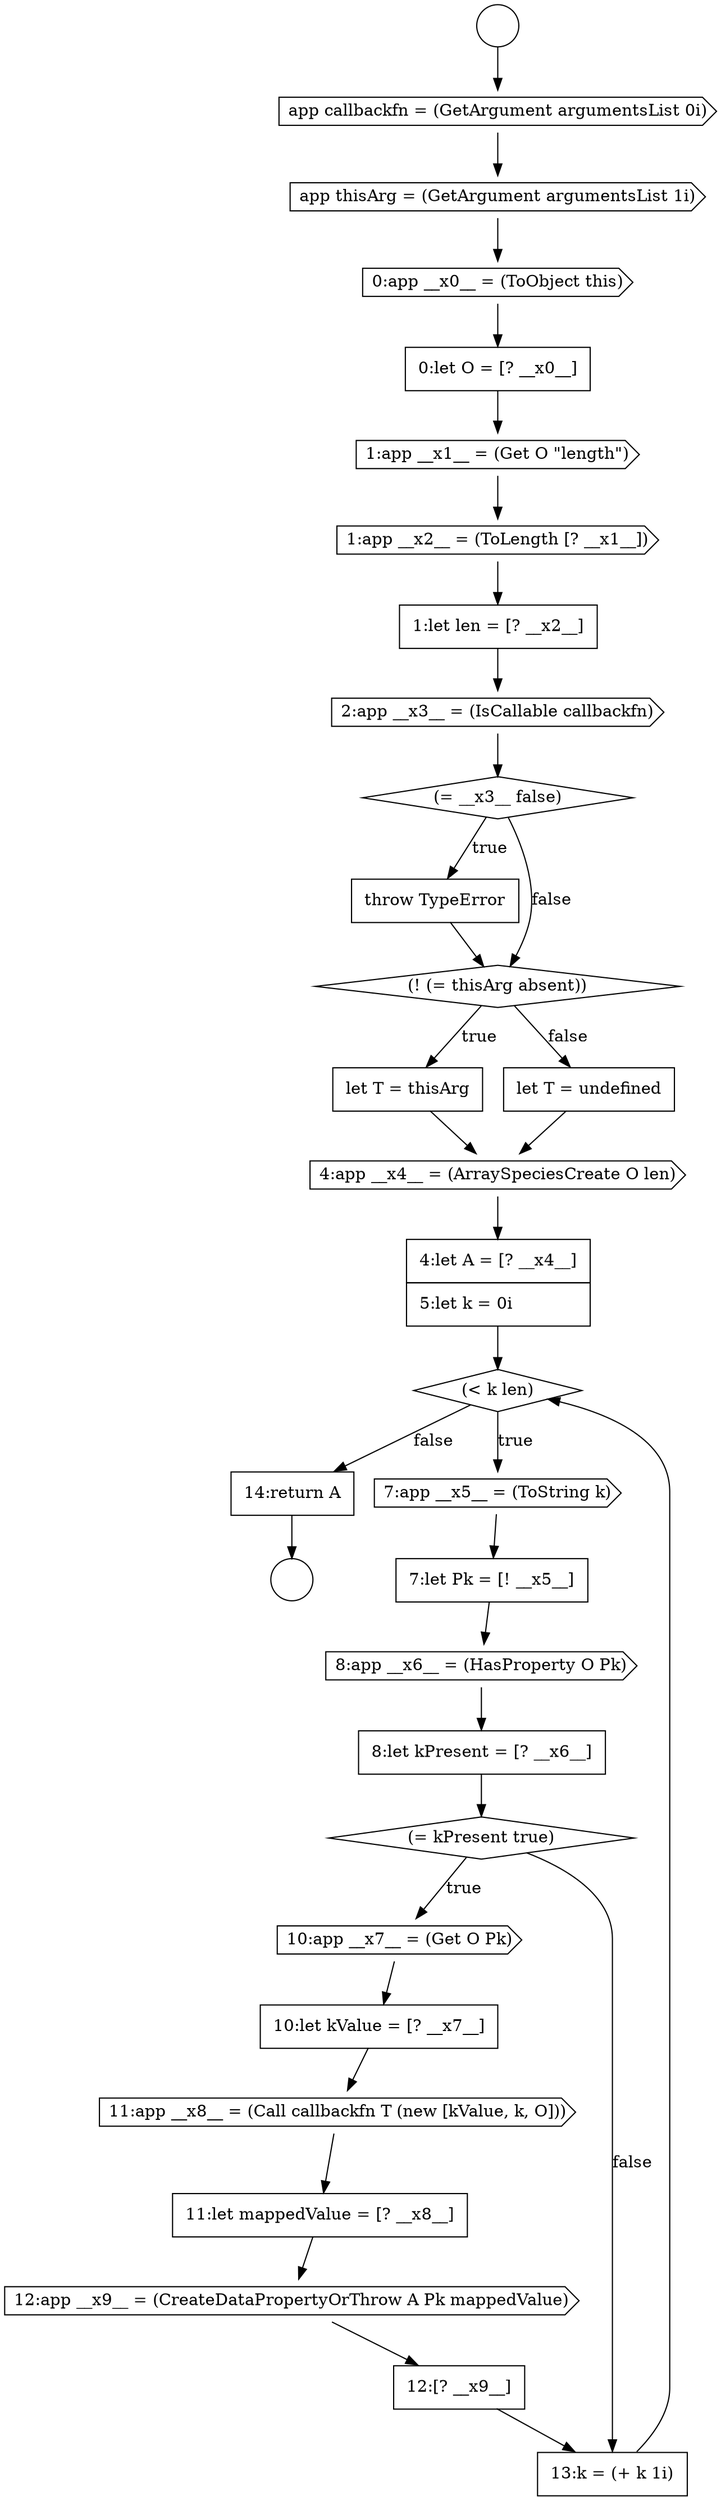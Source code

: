 digraph {
  node14171 [shape=none, margin=0, label=<<font color="black">
    <table border="0" cellborder="1" cellspacing="0" cellpadding="10">
      <tr><td align="left">14:return A</td></tr>
    </table>
  </font>> color="black" fillcolor="white" style=filled]
  node14156 [shape=cds, label=<<font color="black">4:app __x4__ = (ArraySpeciesCreate O len)</font>> color="black" fillcolor="white" style=filled]
  node14149 [shape=none, margin=0, label=<<font color="black">
    <table border="0" cellborder="1" cellspacing="0" cellpadding="10">
      <tr><td align="left">1:let len = [? __x2__]</td></tr>
    </table>
  </font>> color="black" fillcolor="white" style=filled]
  node14168 [shape=cds, label=<<font color="black">12:app __x9__ = (CreateDataPropertyOrThrow A Pk mappedValue)</font>> color="black" fillcolor="white" style=filled]
  node14141 [shape=circle label=" " color="black" fillcolor="white" style=filled]
  node14164 [shape=cds, label=<<font color="black">10:app __x7__ = (Get O Pk)</font>> color="black" fillcolor="white" style=filled]
  node14160 [shape=none, margin=0, label=<<font color="black">
    <table border="0" cellborder="1" cellspacing="0" cellpadding="10">
      <tr><td align="left">7:let Pk = [! __x5__]</td></tr>
    </table>
  </font>> color="black" fillcolor="white" style=filled]
  node14162 [shape=none, margin=0, label=<<font color="black">
    <table border="0" cellborder="1" cellspacing="0" cellpadding="10">
      <tr><td align="left">8:let kPresent = [? __x6__]</td></tr>
    </table>
  </font>> color="black" fillcolor="white" style=filled]
  node14167 [shape=none, margin=0, label=<<font color="black">
    <table border="0" cellborder="1" cellspacing="0" cellpadding="10">
      <tr><td align="left">11:let mappedValue = [? __x8__]</td></tr>
    </table>
  </font>> color="black" fillcolor="white" style=filled]
  node14148 [shape=cds, label=<<font color="black">1:app __x2__ = (ToLength [? __x1__])</font>> color="black" fillcolor="white" style=filled]
  node14157 [shape=none, margin=0, label=<<font color="black">
    <table border="0" cellborder="1" cellspacing="0" cellpadding="10">
      <tr><td align="left">4:let A = [? __x4__]</td></tr>
      <tr><td align="left">5:let k = 0i</td></tr>
    </table>
  </font>> color="black" fillcolor="white" style=filled]
  node14146 [shape=none, margin=0, label=<<font color="black">
    <table border="0" cellborder="1" cellspacing="0" cellpadding="10">
      <tr><td align="left">0:let O = [? __x0__]</td></tr>
    </table>
  </font>> color="black" fillcolor="white" style=filled]
  node14166 [shape=cds, label=<<font color="black">11:app __x8__ = (Call callbackfn T (new [kValue, k, O]))</font>> color="black" fillcolor="white" style=filled]
  node14154 [shape=none, margin=0, label=<<font color="black">
    <table border="0" cellborder="1" cellspacing="0" cellpadding="10">
      <tr><td align="left">let T = thisArg</td></tr>
    </table>
  </font>> color="black" fillcolor="white" style=filled]
  node14169 [shape=none, margin=0, label=<<font color="black">
    <table border="0" cellborder="1" cellspacing="0" cellpadding="10">
      <tr><td align="left">12:[? __x9__]</td></tr>
    </table>
  </font>> color="black" fillcolor="white" style=filled]
  node14158 [shape=diamond, label=<<font color="black">(&lt; k len)</font>> color="black" fillcolor="white" style=filled]
  node14143 [shape=cds, label=<<font color="black">app callbackfn = (GetArgument argumentsList 0i)</font>> color="black" fillcolor="white" style=filled]
  node14145 [shape=cds, label=<<font color="black">0:app __x0__ = (ToObject this)</font>> color="black" fillcolor="white" style=filled]
  node14150 [shape=cds, label=<<font color="black">2:app __x3__ = (IsCallable callbackfn)</font>> color="black" fillcolor="white" style=filled]
  node14165 [shape=none, margin=0, label=<<font color="black">
    <table border="0" cellborder="1" cellspacing="0" cellpadding="10">
      <tr><td align="left">10:let kValue = [? __x7__]</td></tr>
    </table>
  </font>> color="black" fillcolor="white" style=filled]
  node14170 [shape=none, margin=0, label=<<font color="black">
    <table border="0" cellborder="1" cellspacing="0" cellpadding="10">
      <tr><td align="left">13:k = (+ k 1i)</td></tr>
    </table>
  </font>> color="black" fillcolor="white" style=filled]
  node14159 [shape=cds, label=<<font color="black">7:app __x5__ = (ToString k)</font>> color="black" fillcolor="white" style=filled]
  node14155 [shape=none, margin=0, label=<<font color="black">
    <table border="0" cellborder="1" cellspacing="0" cellpadding="10">
      <tr><td align="left">let T = undefined</td></tr>
    </table>
  </font>> color="black" fillcolor="white" style=filled]
  node14152 [shape=none, margin=0, label=<<font color="black">
    <table border="0" cellborder="1" cellspacing="0" cellpadding="10">
      <tr><td align="left">throw TypeError</td></tr>
    </table>
  </font>> color="black" fillcolor="white" style=filled]
  node14147 [shape=cds, label=<<font color="black">1:app __x1__ = (Get O &quot;length&quot;)</font>> color="black" fillcolor="white" style=filled]
  node14142 [shape=circle label=" " color="black" fillcolor="white" style=filled]
  node14153 [shape=diamond, label=<<font color="black">(! (= thisArg absent))</font>> color="black" fillcolor="white" style=filled]
  node14163 [shape=diamond, label=<<font color="black">(= kPresent true)</font>> color="black" fillcolor="white" style=filled]
  node14144 [shape=cds, label=<<font color="black">app thisArg = (GetArgument argumentsList 1i)</font>> color="black" fillcolor="white" style=filled]
  node14161 [shape=cds, label=<<font color="black">8:app __x6__ = (HasProperty O Pk)</font>> color="black" fillcolor="white" style=filled]
  node14151 [shape=diamond, label=<<font color="black">(= __x3__ false)</font>> color="black" fillcolor="white" style=filled]
  node14162 -> node14163 [ color="black"]
  node14152 -> node14153 [ color="black"]
  node14161 -> node14162 [ color="black"]
  node14151 -> node14152 [label=<<font color="black">true</font>> color="black"]
  node14151 -> node14153 [label=<<font color="black">false</font>> color="black"]
  node14141 -> node14143 [ color="black"]
  node14150 -> node14151 [ color="black"]
  node14143 -> node14144 [ color="black"]
  node14146 -> node14147 [ color="black"]
  node14169 -> node14170 [ color="black"]
  node14145 -> node14146 [ color="black"]
  node14158 -> node14159 [label=<<font color="black">true</font>> color="black"]
  node14158 -> node14171 [label=<<font color="black">false</font>> color="black"]
  node14157 -> node14158 [ color="black"]
  node14156 -> node14157 [ color="black"]
  node14149 -> node14150 [ color="black"]
  node14154 -> node14156 [ color="black"]
  node14168 -> node14169 [ color="black"]
  node14147 -> node14148 [ color="black"]
  node14155 -> node14156 [ color="black"]
  node14170 -> node14158 [ color="black"]
  node14167 -> node14168 [ color="black"]
  node14153 -> node14154 [label=<<font color="black">true</font>> color="black"]
  node14153 -> node14155 [label=<<font color="black">false</font>> color="black"]
  node14160 -> node14161 [ color="black"]
  node14165 -> node14166 [ color="black"]
  node14148 -> node14149 [ color="black"]
  node14164 -> node14165 [ color="black"]
  node14163 -> node14164 [label=<<font color="black">true</font>> color="black"]
  node14163 -> node14170 [label=<<font color="black">false</font>> color="black"]
  node14144 -> node14145 [ color="black"]
  node14171 -> node14142 [ color="black"]
  node14166 -> node14167 [ color="black"]
  node14159 -> node14160 [ color="black"]
}
